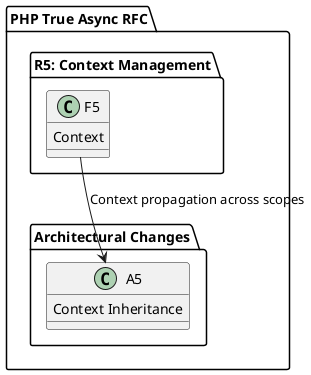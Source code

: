@startuml
    package "PHP True Async RFC" {
        package "R5: Context Management" {
            F5 : Context
        }

        package "Architectural Changes" {
            A5 : Context Inheritance
        }
    }

    F5 --> A5 : Context propagation across scopes
    @enduml